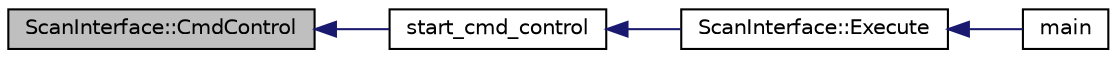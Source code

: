 digraph "ScanInterface::CmdControl"
{
  edge [fontname="Helvetica",fontsize="10",labelfontname="Helvetica",labelfontsize="10"];
  node [fontname="Helvetica",fontsize="10",shape=record];
  rankdir="LR";
  Node1 [label="ScanInterface::CmdControl",height=0.2,width=0.4,color="black", fillcolor="grey75", style="filled", fontcolor="black"];
  Node1 -> Node2 [dir="back",color="midnightblue",fontsize="10",style="solid",fontname="Helvetica"];
  Node2 [label="start_cmd_control",height=0.2,width=0.4,color="black", fillcolor="white", style="filled",URL="$de/d60/_scan_interface_8cpp.html#ac7c80654c86b236bc88ceb5de8694369"];
  Node2 -> Node3 [dir="back",color="midnightblue",fontsize="10",style="solid",fontname="Helvetica"];
  Node3 [label="ScanInterface::Execute",height=0.2,width=0.4,color="black", fillcolor="white", style="filled",URL="$d7/dfc/class_scan_interface.html#a77b6166db2cc17ca956235ba7447616e",tooltip="Run the program. "];
  Node3 -> Node4 [dir="back",color="midnightblue",fontsize="10",style="solid",fontname="Helvetica"];
  Node4 [label="main",height=0.2,width=0.4,color="black", fillcolor="white", style="filled",URL="$d9/d0e/event_reader_8cpp.html#a0ddf1224851353fc92bfbff6f499fa97"];
}
